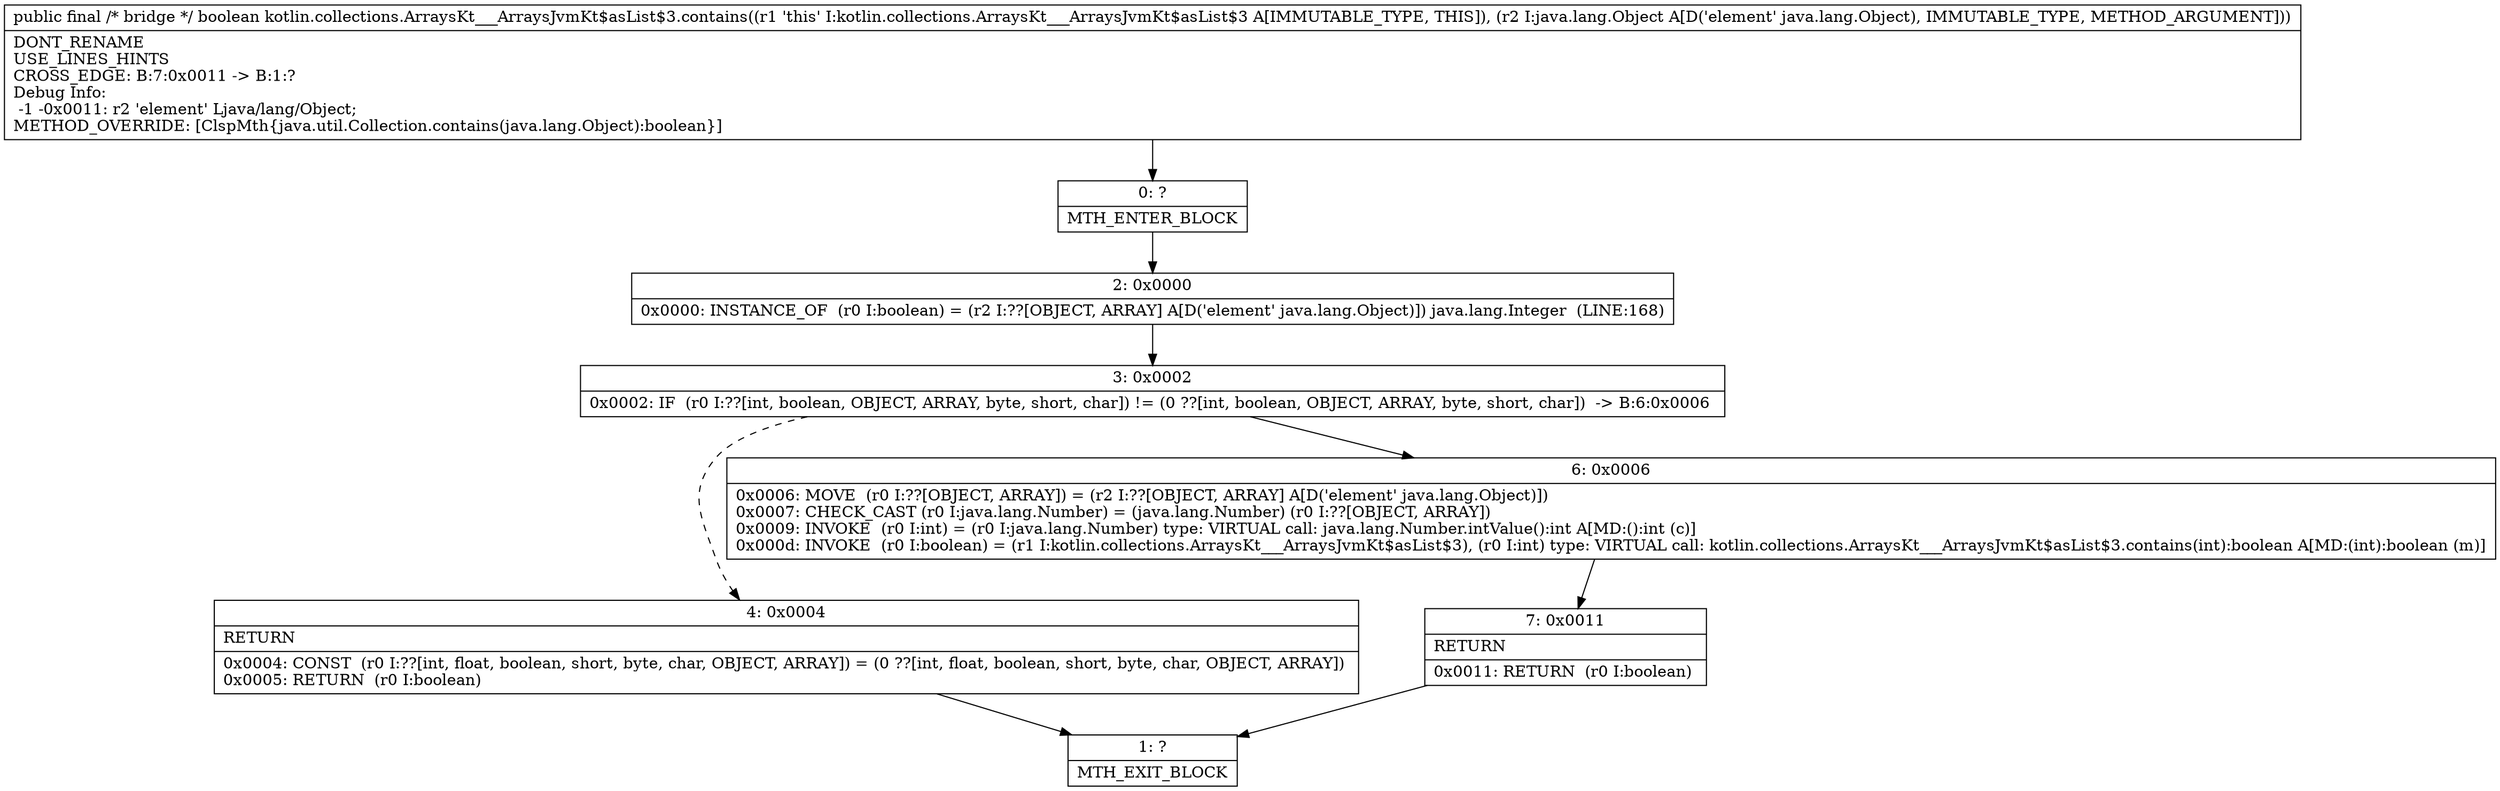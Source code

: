 digraph "CFG forkotlin.collections.ArraysKt___ArraysJvmKt$asList$3.contains(Ljava\/lang\/Object;)Z" {
Node_0 [shape=record,label="{0\:\ ?|MTH_ENTER_BLOCK\l}"];
Node_2 [shape=record,label="{2\:\ 0x0000|0x0000: INSTANCE_OF  (r0 I:boolean) = (r2 I:??[OBJECT, ARRAY] A[D('element' java.lang.Object)]) java.lang.Integer  (LINE:168)\l}"];
Node_3 [shape=record,label="{3\:\ 0x0002|0x0002: IF  (r0 I:??[int, boolean, OBJECT, ARRAY, byte, short, char]) != (0 ??[int, boolean, OBJECT, ARRAY, byte, short, char])  \-\> B:6:0x0006 \l}"];
Node_4 [shape=record,label="{4\:\ 0x0004|RETURN\l|0x0004: CONST  (r0 I:??[int, float, boolean, short, byte, char, OBJECT, ARRAY]) = (0 ??[int, float, boolean, short, byte, char, OBJECT, ARRAY]) \l0x0005: RETURN  (r0 I:boolean) \l}"];
Node_1 [shape=record,label="{1\:\ ?|MTH_EXIT_BLOCK\l}"];
Node_6 [shape=record,label="{6\:\ 0x0006|0x0006: MOVE  (r0 I:??[OBJECT, ARRAY]) = (r2 I:??[OBJECT, ARRAY] A[D('element' java.lang.Object)]) \l0x0007: CHECK_CAST (r0 I:java.lang.Number) = (java.lang.Number) (r0 I:??[OBJECT, ARRAY]) \l0x0009: INVOKE  (r0 I:int) = (r0 I:java.lang.Number) type: VIRTUAL call: java.lang.Number.intValue():int A[MD:():int (c)]\l0x000d: INVOKE  (r0 I:boolean) = (r1 I:kotlin.collections.ArraysKt___ArraysJvmKt$asList$3), (r0 I:int) type: VIRTUAL call: kotlin.collections.ArraysKt___ArraysJvmKt$asList$3.contains(int):boolean A[MD:(int):boolean (m)]\l}"];
Node_7 [shape=record,label="{7\:\ 0x0011|RETURN\l|0x0011: RETURN  (r0 I:boolean) \l}"];
MethodNode[shape=record,label="{public final \/* bridge *\/ boolean kotlin.collections.ArraysKt___ArraysJvmKt$asList$3.contains((r1 'this' I:kotlin.collections.ArraysKt___ArraysJvmKt$asList$3 A[IMMUTABLE_TYPE, THIS]), (r2 I:java.lang.Object A[D('element' java.lang.Object), IMMUTABLE_TYPE, METHOD_ARGUMENT]))  | DONT_RENAME\lUSE_LINES_HINTS\lCROSS_EDGE: B:7:0x0011 \-\> B:1:?\lDebug Info:\l  \-1 \-0x0011: r2 'element' Ljava\/lang\/Object;\lMETHOD_OVERRIDE: [ClspMth\{java.util.Collection.contains(java.lang.Object):boolean\}]\l}"];
MethodNode -> Node_0;Node_0 -> Node_2;
Node_2 -> Node_3;
Node_3 -> Node_4[style=dashed];
Node_3 -> Node_6;
Node_4 -> Node_1;
Node_6 -> Node_7;
Node_7 -> Node_1;
}

